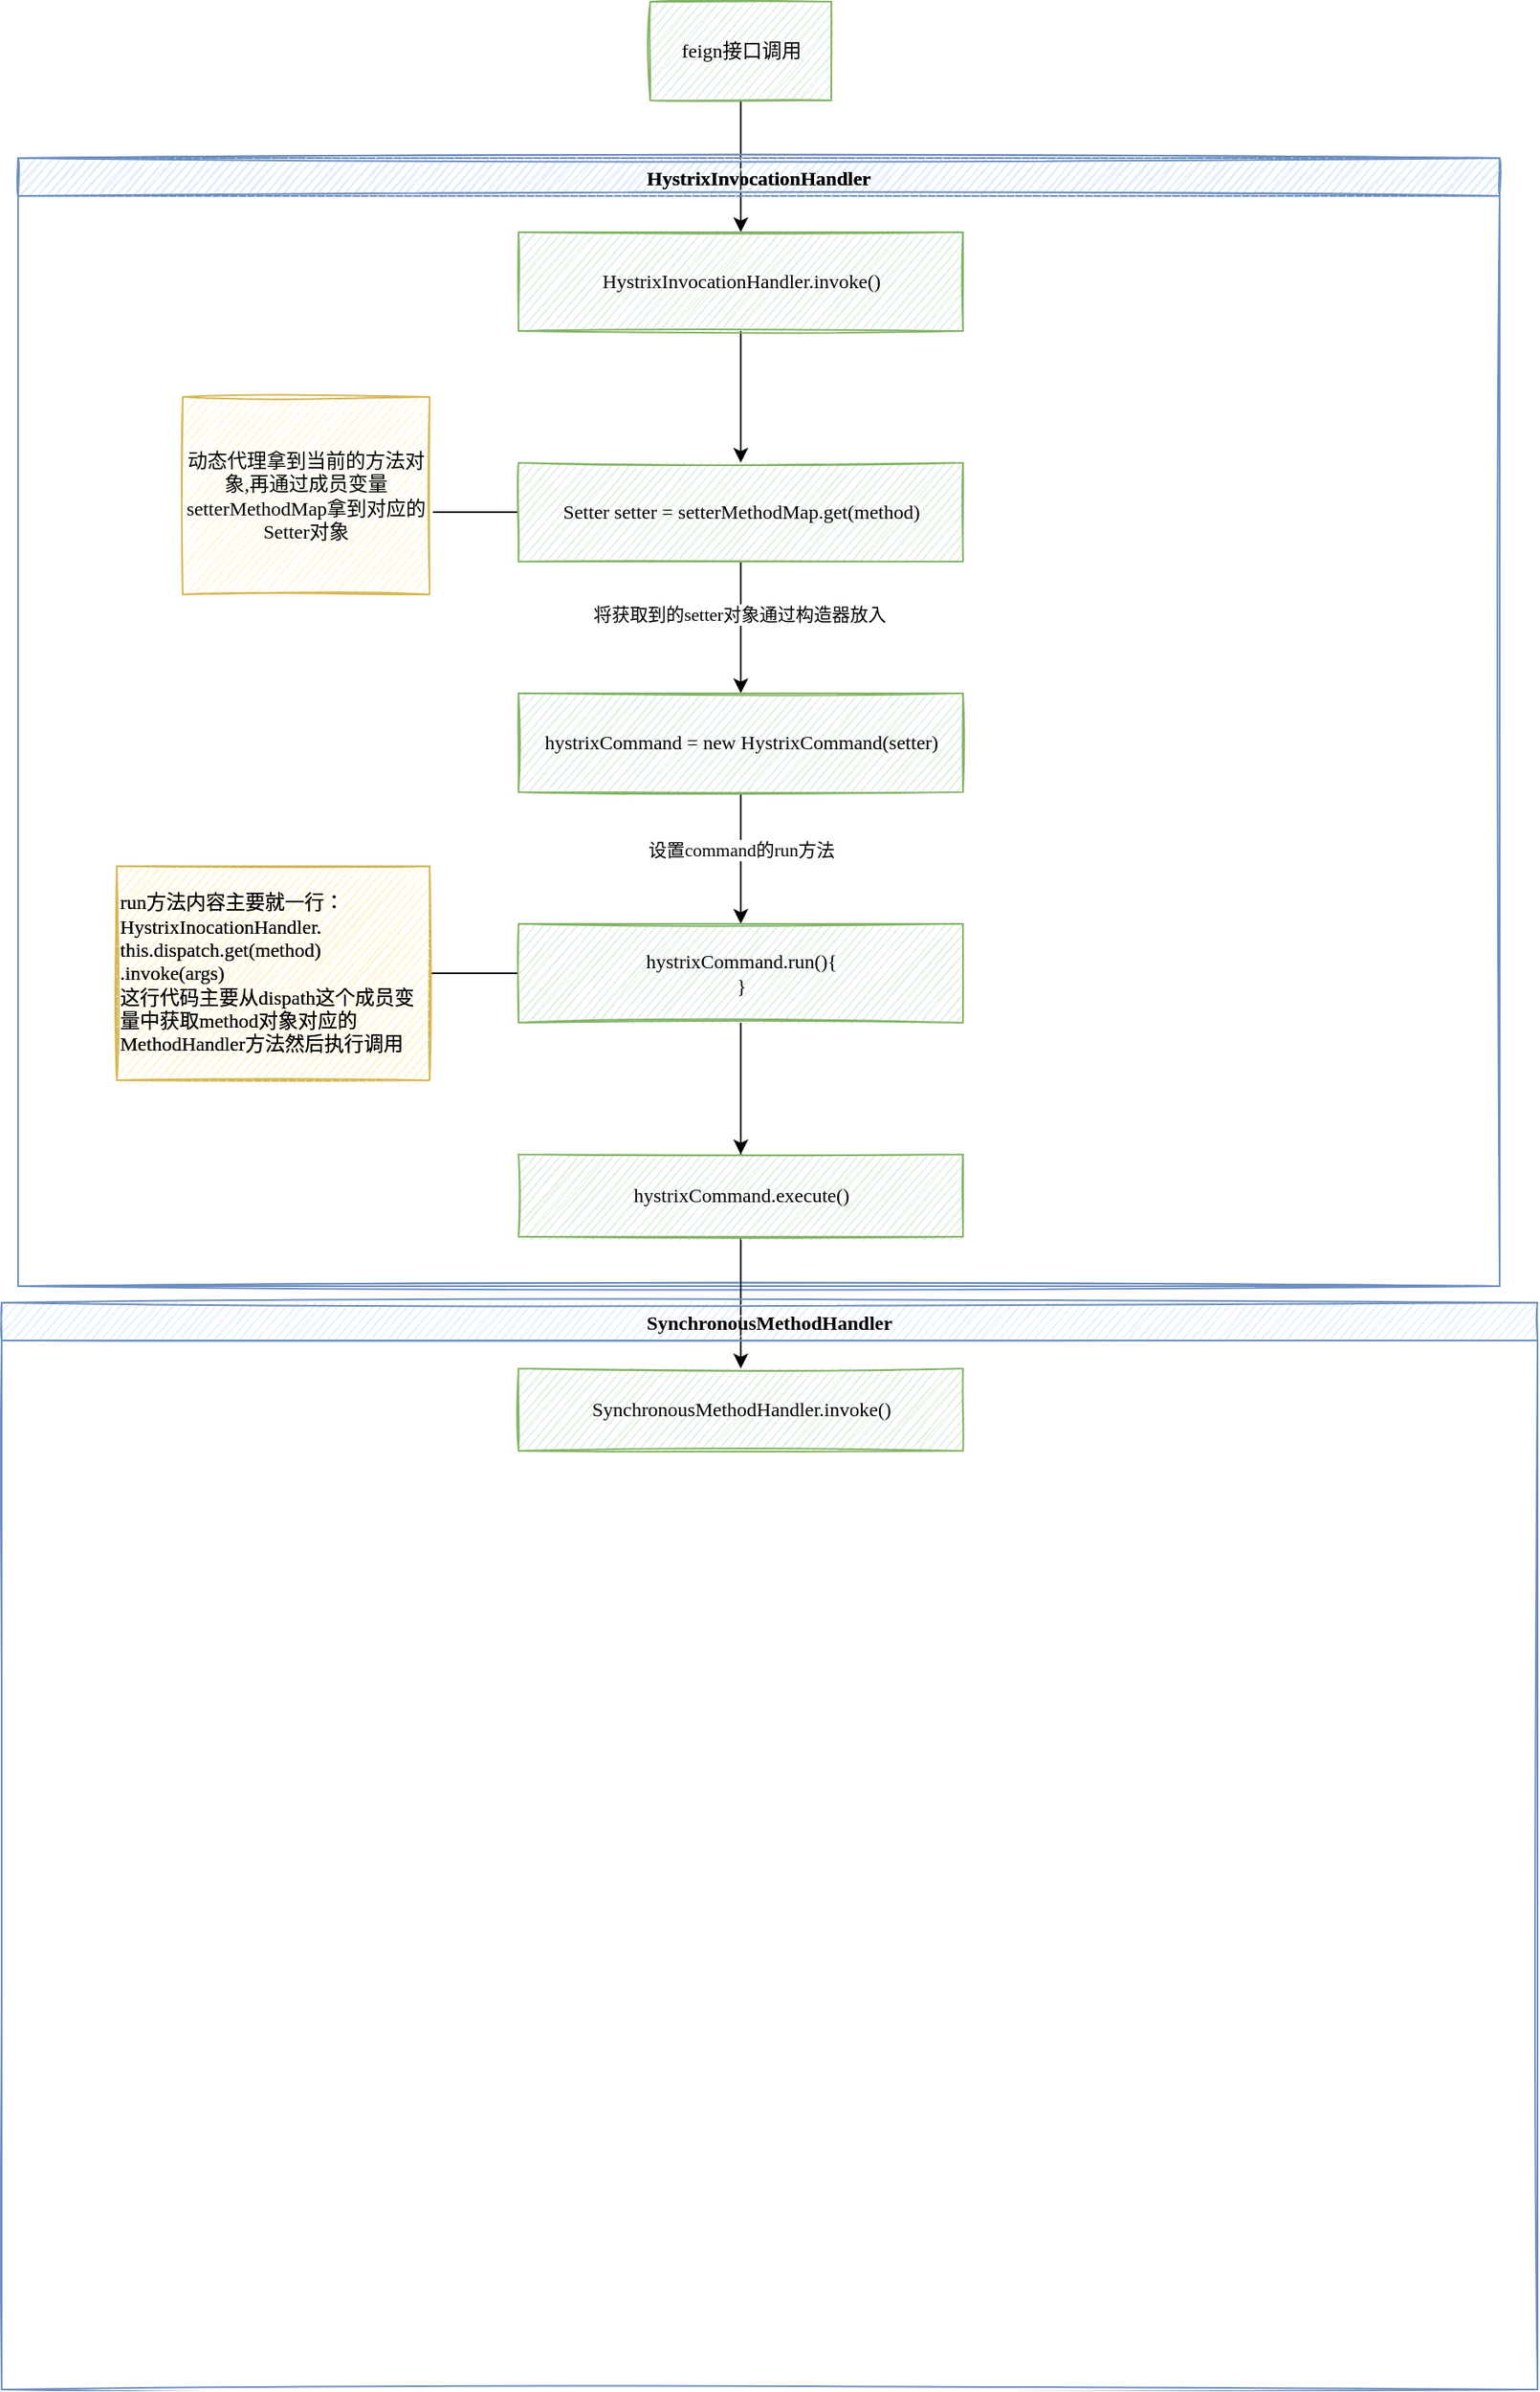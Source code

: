 <mxfile version="17.4.6" type="github">
  <diagram id="WoDHXoN576q5PnCg36Me" name="第 1 页">
    <mxGraphModel dx="1339" dy="677" grid="1" gridSize="10" guides="1" tooltips="1" connect="1" arrows="1" fold="1" page="0" pageScale="1" pageWidth="827" pageHeight="1169" background="none" math="0" shadow="0">
      <root>
        <mxCell id="0" />
        <mxCell id="1" parent="0" />
        <mxCell id="BNzz6FFe_rrqk4d4cfUV-41" value="" style="edgeStyle=none;rounded=0;orthogonalLoop=1;jettySize=auto;html=1;fontFamily=Comic Sans MS;startArrow=none;startFill=0;endArrow=classic;endFill=1;" edge="1" parent="1" source="0K7TBATuOPwZqWg2V9cS-1" target="BNzz6FFe_rrqk4d4cfUV-2">
          <mxGeometry relative="1" as="geometry" />
        </mxCell>
        <mxCell id="0K7TBATuOPwZqWg2V9cS-1" value="&lt;font face=&quot;Comic Sans MS&quot;&gt;feign接口调用&lt;/font&gt;" style="html=1;sketch=1;fillColor=#d5e8d4;strokeColor=#82b366;" parent="1" vertex="1">
          <mxGeometry x="304" y="30" width="110" height="60" as="geometry" />
        </mxCell>
        <mxCell id="BNzz6FFe_rrqk4d4cfUV-11" value="" style="edgeStyle=orthogonalEdgeStyle;rounded=0;orthogonalLoop=1;jettySize=auto;html=1;fontFamily=Comic Sans MS;" edge="1" parent="1" source="BNzz6FFe_rrqk4d4cfUV-2" target="BNzz6FFe_rrqk4d4cfUV-10">
          <mxGeometry relative="1" as="geometry" />
        </mxCell>
        <mxCell id="BNzz6FFe_rrqk4d4cfUV-2" value="&lt;font face=&quot;Comic Sans MS&quot;&gt;HystrixInvocationHandler.invoke()&lt;/font&gt;" style="html=1;sketch=1;fillColor=#d5e8d4;strokeColor=#82b366;" vertex="1" parent="1">
          <mxGeometry x="224" y="170" width="270" height="60" as="geometry" />
        </mxCell>
        <mxCell id="BNzz6FFe_rrqk4d4cfUV-14" style="edgeStyle=orthogonalEdgeStyle;rounded=0;orthogonalLoop=1;jettySize=auto;html=1;exitX=0;exitY=0.5;exitDx=0;exitDy=0;entryX=1.013;entryY=0.583;entryDx=0;entryDy=0;entryPerimeter=0;fontFamily=Comic Sans MS;endArrow=none;endFill=0;" edge="1" parent="1" source="BNzz6FFe_rrqk4d4cfUV-10" target="BNzz6FFe_rrqk4d4cfUV-13">
          <mxGeometry relative="1" as="geometry" />
        </mxCell>
        <mxCell id="BNzz6FFe_rrqk4d4cfUV-16" value="" style="edgeStyle=orthogonalEdgeStyle;rounded=0;orthogonalLoop=1;jettySize=auto;html=1;fontFamily=Comic Sans MS;endArrow=classic;endFill=1;" edge="1" parent="1" source="BNzz6FFe_rrqk4d4cfUV-10" target="BNzz6FFe_rrqk4d4cfUV-15">
          <mxGeometry relative="1" as="geometry" />
        </mxCell>
        <mxCell id="BNzz6FFe_rrqk4d4cfUV-17" value="将获取到的setter对象通过构造器放入" style="edgeLabel;html=1;align=center;verticalAlign=middle;resizable=0;points=[];fontFamily=Comic Sans MS;" vertex="1" connectable="0" parent="BNzz6FFe_rrqk4d4cfUV-16">
          <mxGeometry x="-0.2" y="-1" relative="1" as="geometry">
            <mxPoint as="offset" />
          </mxGeometry>
        </mxCell>
        <mxCell id="BNzz6FFe_rrqk4d4cfUV-10" value="&lt;font face=&quot;Comic Sans MS&quot;&gt;Setter setter = setterMethodMap.get(method)&lt;/font&gt;" style="html=1;sketch=1;fillColor=#d5e8d4;strokeColor=#82b366;" vertex="1" parent="1">
          <mxGeometry x="224" y="310" width="270" height="60" as="geometry" />
        </mxCell>
        <mxCell id="BNzz6FFe_rrqk4d4cfUV-13" value="动态代理拿到当前的方法对象,再通过成员变量setterMethodMap拿到对应的Setter对象" style="shape=note;whiteSpace=wrap;html=1;backgroundOutline=1;darkOpacity=0.05;fontFamily=Comic Sans MS;size=0;sketch=1;fillColor=#fff2cc;strokeColor=#d6b656;" vertex="1" parent="1">
          <mxGeometry x="20" y="270" width="150" height="120" as="geometry" />
        </mxCell>
        <mxCell id="BNzz6FFe_rrqk4d4cfUV-19" value="" style="edgeStyle=orthogonalEdgeStyle;rounded=0;orthogonalLoop=1;jettySize=auto;html=1;fontFamily=Comic Sans MS;endArrow=classic;endFill=1;" edge="1" parent="1" source="BNzz6FFe_rrqk4d4cfUV-15" target="BNzz6FFe_rrqk4d4cfUV-18">
          <mxGeometry relative="1" as="geometry" />
        </mxCell>
        <mxCell id="BNzz6FFe_rrqk4d4cfUV-20" value="设置command的run方法" style="edgeLabel;html=1;align=center;verticalAlign=middle;resizable=0;points=[];fontFamily=Comic Sans MS;" vertex="1" connectable="0" parent="BNzz6FFe_rrqk4d4cfUV-19">
          <mxGeometry x="-0.125" relative="1" as="geometry">
            <mxPoint as="offset" />
          </mxGeometry>
        </mxCell>
        <mxCell id="BNzz6FFe_rrqk4d4cfUV-15" value="&lt;font face=&quot;Comic Sans MS&quot;&gt;hystrixCommand = new HystrixCommand(setter)&lt;/font&gt;" style="html=1;sketch=1;fillColor=#d5e8d4;strokeColor=#82b366;" vertex="1" parent="1">
          <mxGeometry x="224" y="450" width="270" height="60" as="geometry" />
        </mxCell>
        <mxCell id="BNzz6FFe_rrqk4d4cfUV-28" value="" style="edgeStyle=none;rounded=0;orthogonalLoop=1;jettySize=auto;html=1;fontFamily=Comic Sans MS;endArrow=none;endFill=0;" edge="1" parent="1" source="BNzz6FFe_rrqk4d4cfUV-18" target="BNzz6FFe_rrqk4d4cfUV-23">
          <mxGeometry relative="1" as="geometry" />
        </mxCell>
        <mxCell id="BNzz6FFe_rrqk4d4cfUV-30" value="" style="edgeStyle=none;rounded=0;orthogonalLoop=1;jettySize=auto;html=1;fontFamily=Comic Sans MS;endArrow=none;endFill=0;" edge="1" parent="1" source="BNzz6FFe_rrqk4d4cfUV-18" target="BNzz6FFe_rrqk4d4cfUV-29">
          <mxGeometry relative="1" as="geometry" />
        </mxCell>
        <mxCell id="BNzz6FFe_rrqk4d4cfUV-18" value="&lt;font face=&quot;Comic Sans MS&quot;&gt;hystrixCommand.run(){&lt;br&gt;}&lt;/font&gt;" style="html=1;sketch=1;fillColor=#d5e8d4;strokeColor=#82b366;" vertex="1" parent="1">
          <mxGeometry x="224" y="590" width="270" height="60" as="geometry" />
        </mxCell>
        <mxCell id="BNzz6FFe_rrqk4d4cfUV-21" value="HystrixInvocationHandler" style="swimlane;sketch=1;fontFamily=Comic Sans MS;fillColor=#dae8fc;strokeColor=#6c8ebf;" vertex="1" parent="1">
          <mxGeometry x="-80" y="125" width="900" height="685" as="geometry" />
        </mxCell>
        <mxCell id="BNzz6FFe_rrqk4d4cfUV-23" value="&lt;div&gt;&lt;span&gt;run方法内容主要就一行：&lt;/span&gt;&lt;/div&gt;&lt;div&gt;&lt;span&gt;HystrixInocationHandler.&lt;/span&gt;&lt;/div&gt;&lt;div&gt;&lt;span&gt;this.dispatch.get(method)&lt;/span&gt;&lt;/div&gt;&lt;div&gt;&lt;span&gt;.invoke(args)&lt;br&gt;这行代码主要从dispath这个成员变量中获取method对象对应的MethodHandler方法然后执行调用&lt;/span&gt;&lt;/div&gt;" style="shape=note;whiteSpace=wrap;html=1;backgroundOutline=1;darkOpacity=0.05;fontFamily=Comic Sans MS;size=0;sketch=1;fillColor=#fff2cc;strokeColor=#d6b656;align=left;" vertex="1" parent="BNzz6FFe_rrqk4d4cfUV-21">
          <mxGeometry x="60" y="430" width="190" height="130" as="geometry" />
        </mxCell>
        <mxCell id="BNzz6FFe_rrqk4d4cfUV-34" value="HystrixInvocationHandler" style="swimlane;sketch=1;fontFamily=Comic Sans MS;fillColor=#dae8fc;strokeColor=#6c8ebf;" vertex="1" parent="BNzz6FFe_rrqk4d4cfUV-21">
          <mxGeometry width="900" height="685" as="geometry" />
        </mxCell>
        <mxCell id="BNzz6FFe_rrqk4d4cfUV-35" value="&lt;div&gt;&lt;span&gt;run方法内容主要就一行：&lt;/span&gt;&lt;/div&gt;&lt;div&gt;&lt;span&gt;HystrixInocationHandler.&lt;/span&gt;&lt;/div&gt;&lt;div&gt;&lt;span&gt;this.dispatch.get(method)&lt;/span&gt;&lt;/div&gt;&lt;div&gt;&lt;span&gt;.invoke(args)&lt;br&gt;这行代码主要从dispath这个成员变量中获取method对象对应的MethodHandler方法然后执行调用&lt;/span&gt;&lt;/div&gt;" style="shape=note;whiteSpace=wrap;html=1;backgroundOutline=1;darkOpacity=0.05;fontFamily=Comic Sans MS;size=0;sketch=1;fillColor=#fff2cc;strokeColor=#d6b656;align=left;" vertex="1" parent="BNzz6FFe_rrqk4d4cfUV-34">
          <mxGeometry x="60" y="430" width="190" height="130" as="geometry" />
        </mxCell>
        <mxCell id="BNzz6FFe_rrqk4d4cfUV-32" value="" style="edgeStyle=none;rounded=0;orthogonalLoop=1;jettySize=auto;html=1;fontFamily=Comic Sans MS;endArrow=classic;endFill=1;" edge="1" parent="1" source="BNzz6FFe_rrqk4d4cfUV-29" target="BNzz6FFe_rrqk4d4cfUV-31">
          <mxGeometry relative="1" as="geometry" />
        </mxCell>
        <mxCell id="BNzz6FFe_rrqk4d4cfUV-39" value="" style="edgeStyle=none;rounded=0;orthogonalLoop=1;jettySize=auto;html=1;fontFamily=Comic Sans MS;endArrow=none;endFill=0;startArrow=classic;startFill=1;" edge="1" parent="1" source="BNzz6FFe_rrqk4d4cfUV-29" target="BNzz6FFe_rrqk4d4cfUV-18">
          <mxGeometry relative="1" as="geometry" />
        </mxCell>
        <mxCell id="BNzz6FFe_rrqk4d4cfUV-29" value="&lt;font face=&quot;Comic Sans MS&quot;&gt;hystrixCommand.execute()&lt;/font&gt;" style="html=1;sketch=1;fillColor=#d5e8d4;strokeColor=#82b366;" vertex="1" parent="1">
          <mxGeometry x="224" y="730" width="270" height="50" as="geometry" />
        </mxCell>
        <mxCell id="BNzz6FFe_rrqk4d4cfUV-31" value="&lt;font face=&quot;Comic Sans MS&quot;&gt;SynchronousMethodHandler.invoke()&lt;/font&gt;" style="html=1;sketch=1;fillColor=#d5e8d4;strokeColor=#82b366;" vertex="1" parent="1">
          <mxGeometry x="224" y="860" width="270" height="50" as="geometry" />
        </mxCell>
        <mxCell id="BNzz6FFe_rrqk4d4cfUV-38" value="SynchronousMethodHandler" style="swimlane;sketch=1;fontFamily=Comic Sans MS;fillColor=#dae8fc;strokeColor=#6c8ebf;" vertex="1" parent="1">
          <mxGeometry x="-90" y="820" width="933" height="660" as="geometry" />
        </mxCell>
      </root>
    </mxGraphModel>
  </diagram>
</mxfile>
